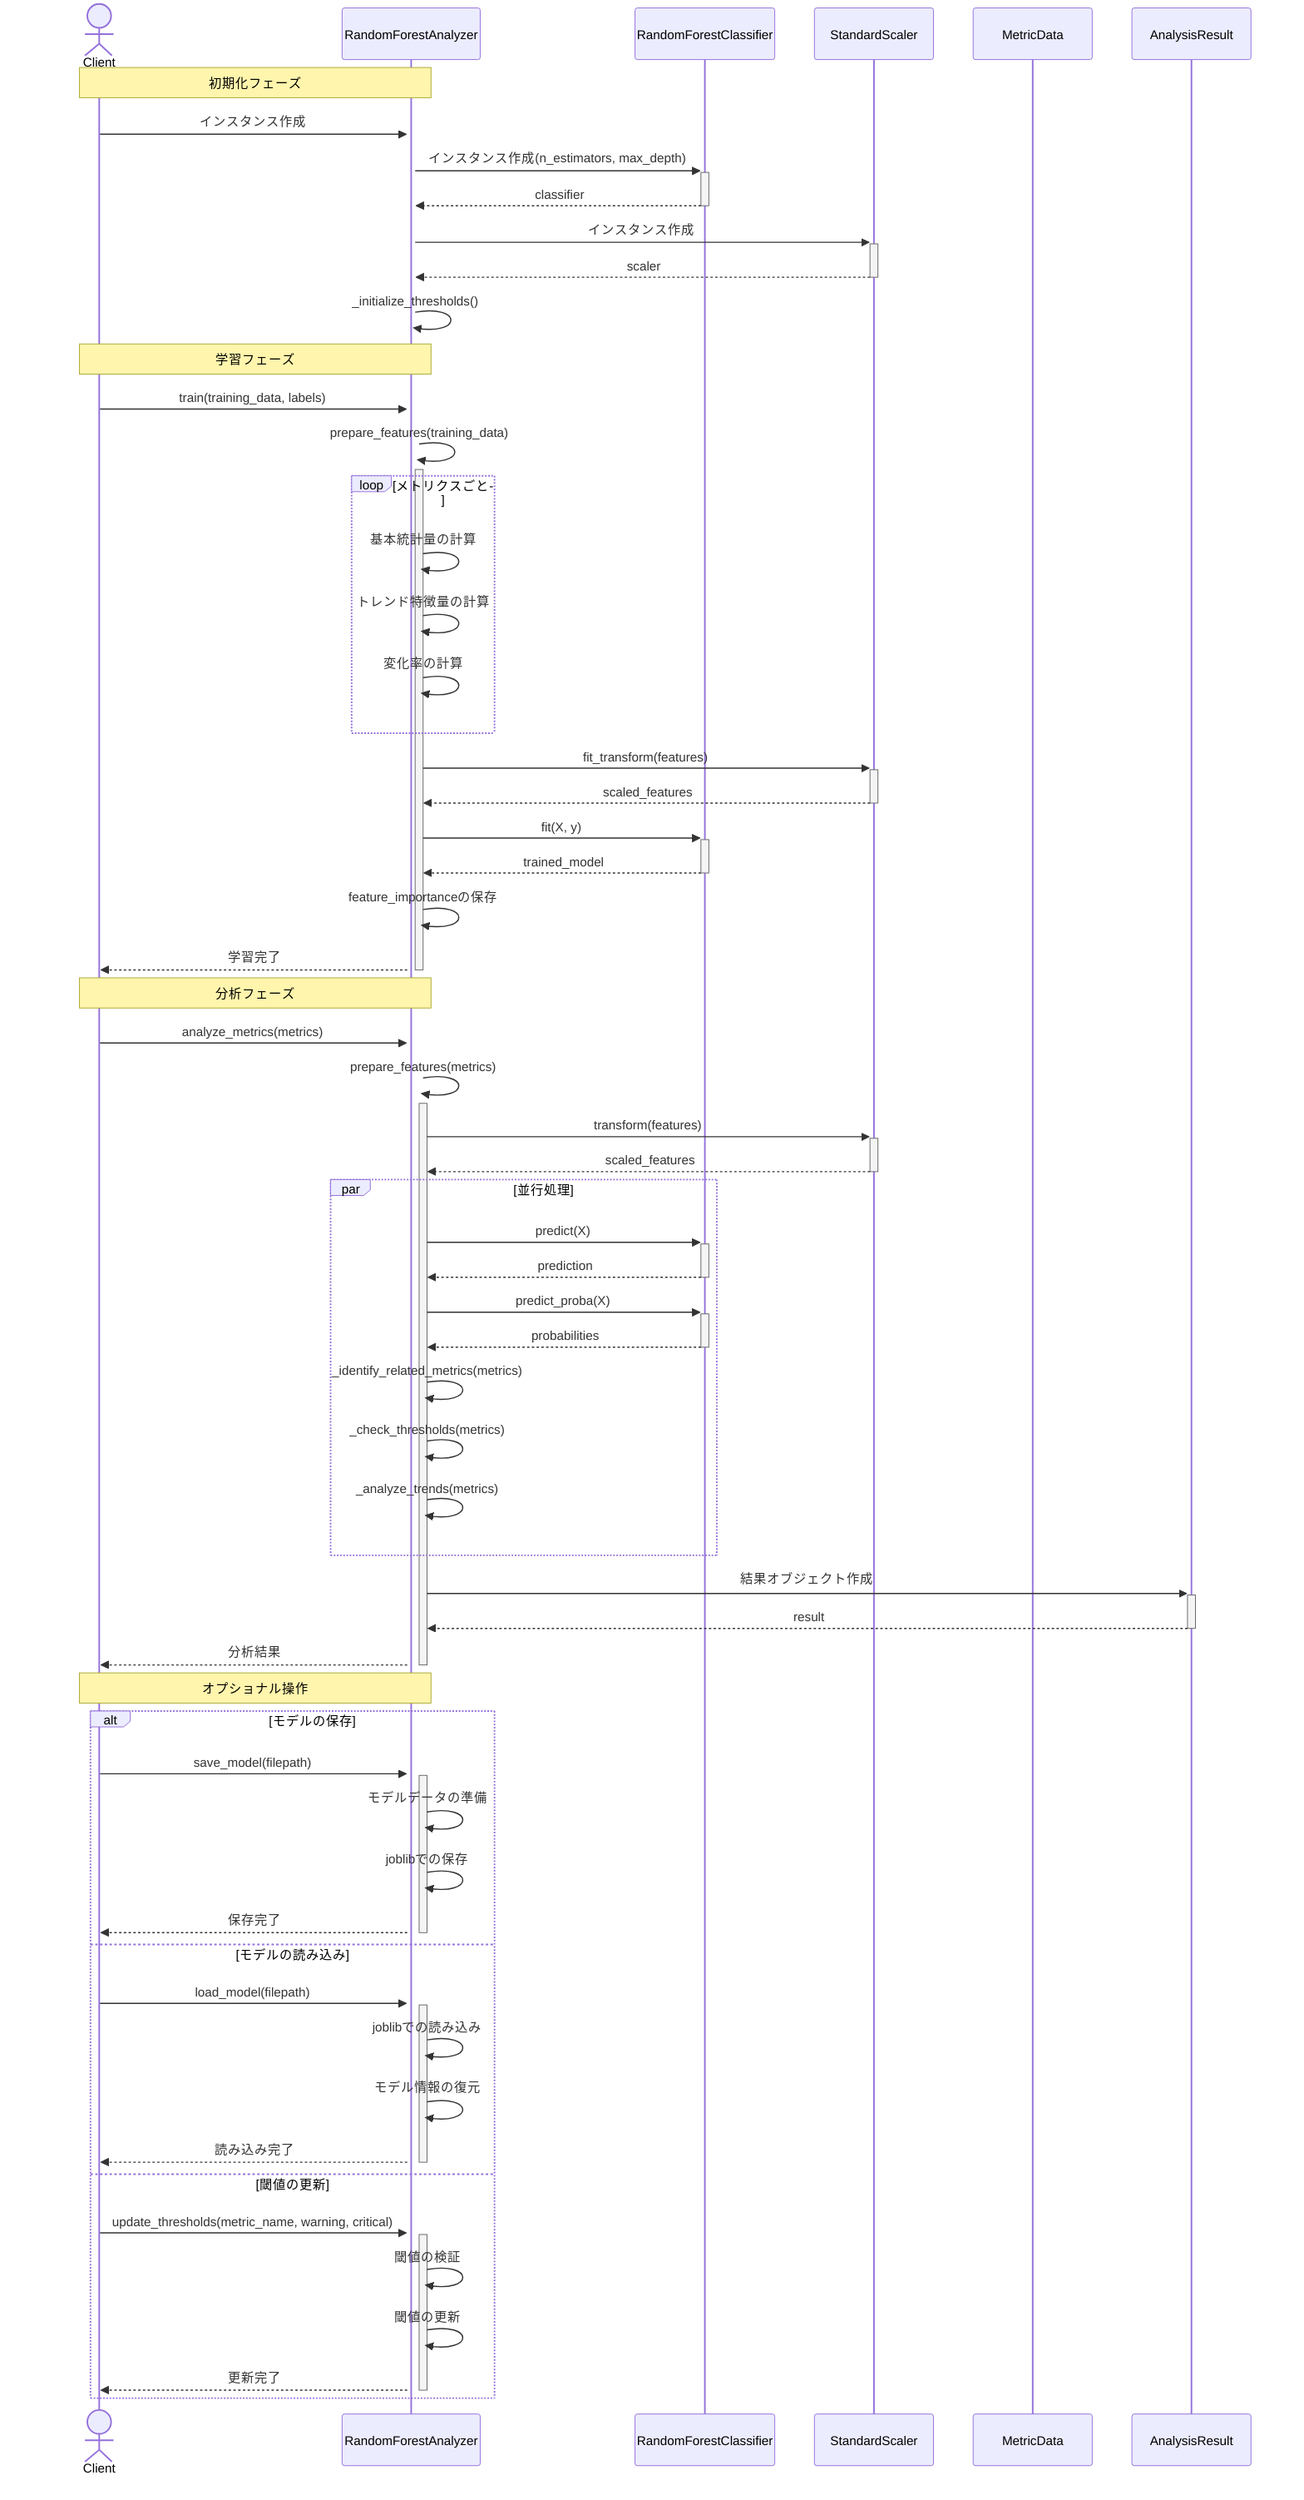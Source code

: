 sequenceDiagram
    actor Client
    participant RFA as RandomForestAnalyzer
    participant RFC as RandomForestClassifier
    participant SS as StandardScaler
    participant MD as MetricData
    participant AR as AnalysisResult
    
    Note over Client,RFA: 初期化フェーズ
    Client->>+RFA: インスタンス作成
    RFA->>+RFC: インスタンス作成(n_estimators, max_depth)
    RFC-->>-RFA: classifier
    RFA->>+SS: インスタンス作成
    SS-->>-RFA: scaler
    RFA->>RFA: _initialize_thresholds()
    
    Note over Client,RFA: 学習フェーズ
    Client->>+RFA: train(training_data, labels)
    
    RFA->>+RFA: prepare_features(training_data)
    loop メトリクスごと
        RFA->>RFA: 基本統計量の計算
        RFA->>RFA: トレンド特徴量の計算
        RFA->>RFA: 変化率の計算
    end
    
    RFA->>+SS: fit_transform(features)
    SS-->>-RFA: scaled_features
    
    RFA->>+RFC: fit(X, y)
    RFC-->>-RFA: trained_model
    
    RFA->>RFA: feature_importanceの保存
    RFA-->>-Client: 学習完了
    
    Note over Client,RFA: 分析フェーズ
    Client->>+RFA: analyze_metrics(metrics)
    
    RFA->>+RFA: prepare_features(metrics)
    RFA->>+SS: transform(features)
    SS-->>-RFA: scaled_features
    
    par 並行処理
        RFA->>+RFC: predict(X)
        RFC-->>-RFA: prediction
        RFA->>+RFC: predict_proba(X)
        RFC-->>-RFA: probabilities
        
        RFA->>RFA: _identify_related_metrics(metrics)
        RFA->>RFA: _check_thresholds(metrics)
        RFA->>RFA: _analyze_trends(metrics)
    end
    
    RFA->>+AR: 結果オブジェクト作成
    AR-->>-RFA: result
    
    RFA-->>-Client: 分析結果
    
    Note over Client,RFA: オプショナル操作
    alt モデルの保存
        Client->>+RFA: save_model(filepath)
        RFA->>RFA: モデルデータの準備
        RFA->>RFA: joblibでの保存
        RFA-->>-Client: 保存完了
    else モデルの読み込み
        Client->>+RFA: load_model(filepath)
        RFA->>RFA: joblibでの読み込み
        RFA->>RFA: モデル情報の復元
        RFA-->>-Client: 読み込み完了
    else 閾値の更新
        Client->>+RFA: update_thresholds(metric_name, warning, critical)
        RFA->>RFA: 閾値の検証
        RFA->>RFA: 閾値の更新
        RFA-->>-Client: 更新完了
    end